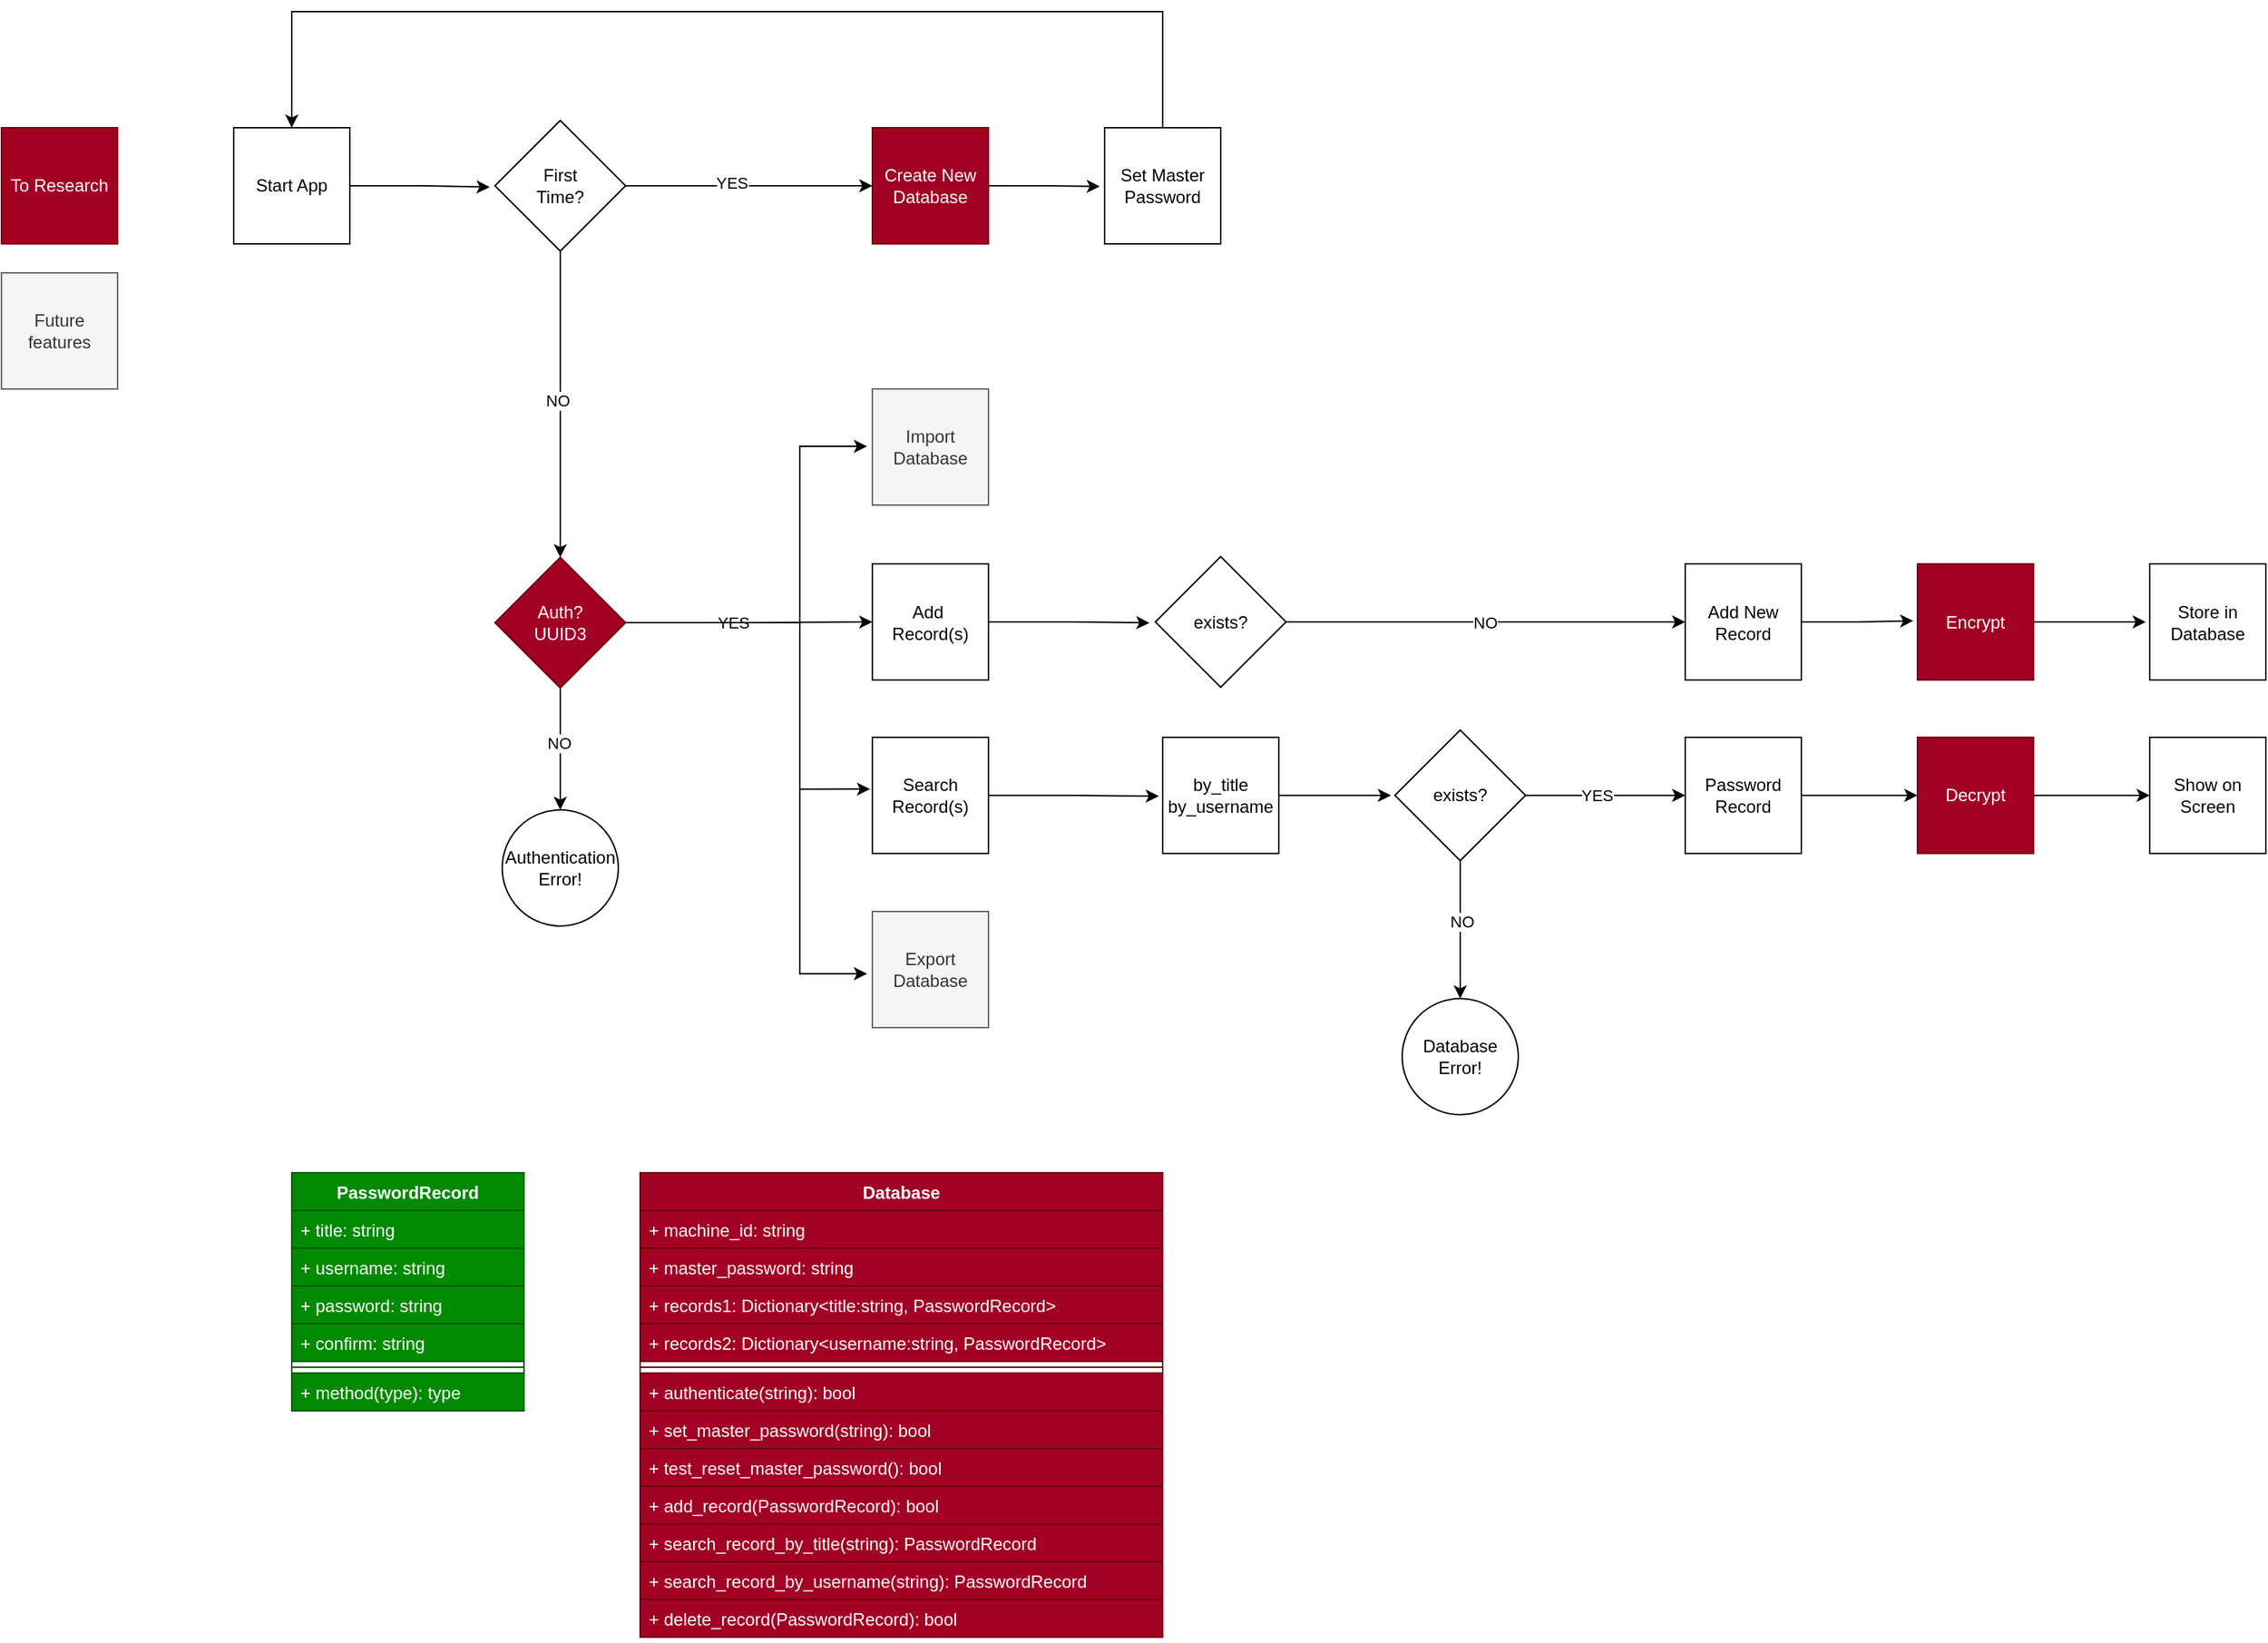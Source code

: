 <mxfile>
    <diagram name="Page-1" id="Cv3YOdcuJNcbwwFZrNBa">
        <mxGraphModel dx="1427" dy="-216" grid="1" gridSize="10" guides="1" tooltips="1" connect="1" arrows="1" fold="1" page="1" pageScale="1" pageWidth="1169" pageHeight="827" math="0" shadow="0">
            <root>
                <mxCell id="0"/>
                <mxCell id="1" parent="0"/>
                <mxCell id="9SKqTit1ZYMC5olBR_RQ-48" value="Start App" style="whiteSpace=wrap;html=1;aspect=fixed;" parent="1" vertex="1">
                    <mxGeometry y="960" width="80" height="80" as="geometry"/>
                </mxCell>
                <mxCell id="9SKqTit1ZYMC5olBR_RQ-61" style="edgeStyle=orthogonalEdgeStyle;rounded=0;orthogonalLoop=1;jettySize=auto;html=1;entryX=0;entryY=0.5;entryDx=0;entryDy=0;" parent="1" source="9SKqTit1ZYMC5olBR_RQ-52" target="9SKqTit1ZYMC5olBR_RQ-59" edge="1">
                    <mxGeometry relative="1" as="geometry"/>
                </mxCell>
                <mxCell id="9SKqTit1ZYMC5olBR_RQ-94" value="YES" style="edgeLabel;html=1;align=center;verticalAlign=middle;resizable=0;points=[];" parent="9SKqTit1ZYMC5olBR_RQ-61" vertex="1" connectable="0">
                    <mxGeometry x="-0.149" y="2" relative="1" as="geometry">
                        <mxPoint as="offset"/>
                    </mxGeometry>
                </mxCell>
                <mxCell id="9SKqTit1ZYMC5olBR_RQ-98" style="edgeStyle=orthogonalEdgeStyle;rounded=0;orthogonalLoop=1;jettySize=auto;html=1;entryX=0.5;entryY=0;entryDx=0;entryDy=0;" parent="1" source="9SKqTit1ZYMC5olBR_RQ-52" target="9SKqTit1ZYMC5olBR_RQ-97" edge="1">
                    <mxGeometry relative="1" as="geometry"/>
                </mxCell>
                <mxCell id="9SKqTit1ZYMC5olBR_RQ-99" value="NO" style="edgeLabel;html=1;align=center;verticalAlign=middle;resizable=0;points=[];" parent="9SKqTit1ZYMC5olBR_RQ-98" vertex="1" connectable="0">
                    <mxGeometry x="-0.029" y="-2" relative="1" as="geometry">
                        <mxPoint as="offset"/>
                    </mxGeometry>
                </mxCell>
                <mxCell id="9SKqTit1ZYMC5olBR_RQ-52" value="First&lt;br&gt;Time?" style="rhombus;whiteSpace=wrap;html=1;" parent="1" vertex="1">
                    <mxGeometry x="180" y="955" width="90" height="90" as="geometry"/>
                </mxCell>
                <mxCell id="9SKqTit1ZYMC5olBR_RQ-59" value="Create New&lt;br&gt;Database" style="whiteSpace=wrap;html=1;aspect=fixed;fillColor=#a20025;strokeColor=#6F0000;fontColor=#ffffff;" parent="1" vertex="1">
                    <mxGeometry x="440" y="960" width="80" height="80" as="geometry"/>
                </mxCell>
                <mxCell id="9SKqTit1ZYMC5olBR_RQ-64" style="edgeStyle=orthogonalEdgeStyle;rounded=0;orthogonalLoop=1;jettySize=auto;html=1;entryX=-0.04;entryY=0.51;entryDx=0;entryDy=0;entryPerimeter=0;" parent="1" source="9SKqTit1ZYMC5olBR_RQ-48" target="9SKqTit1ZYMC5olBR_RQ-52" edge="1">
                    <mxGeometry relative="1" as="geometry"/>
                </mxCell>
                <mxCell id="9SKqTit1ZYMC5olBR_RQ-65" value="Add&amp;nbsp; Record(s)" style="whiteSpace=wrap;html=1;aspect=fixed;" parent="1" vertex="1">
                    <mxGeometry x="440" y="1260.5" width="80" height="80" as="geometry"/>
                </mxCell>
                <mxCell id="9SKqTit1ZYMC5olBR_RQ-69" value="Import&lt;br&gt;Database" style="whiteSpace=wrap;html=1;aspect=fixed;fillColor=#f5f5f5;fontColor=#333333;strokeColor=#666666;" parent="1" vertex="1">
                    <mxGeometry x="440" y="1140" width="80" height="80" as="geometry"/>
                </mxCell>
                <mxCell id="9SKqTit1ZYMC5olBR_RQ-93" style="edgeStyle=orthogonalEdgeStyle;rounded=0;orthogonalLoop=1;jettySize=auto;html=1;entryX=0.5;entryY=0;entryDx=0;entryDy=0;" parent="1" source="9SKqTit1ZYMC5olBR_RQ-91" target="9SKqTit1ZYMC5olBR_RQ-48" edge="1">
                    <mxGeometry relative="1" as="geometry">
                        <Array as="points">
                            <mxPoint x="640" y="880"/>
                            <mxPoint x="40" y="880"/>
                        </Array>
                    </mxGeometry>
                </mxCell>
                <mxCell id="9SKqTit1ZYMC5olBR_RQ-91" value="Set Master&lt;br&gt;Password" style="whiteSpace=wrap;html=1;aspect=fixed;" parent="1" vertex="1">
                    <mxGeometry x="600" y="960" width="80" height="80" as="geometry"/>
                </mxCell>
                <mxCell id="9SKqTit1ZYMC5olBR_RQ-92" style="edgeStyle=orthogonalEdgeStyle;rounded=0;orthogonalLoop=1;jettySize=auto;html=1;entryX=-0.041;entryY=0.506;entryDx=0;entryDy=0;entryPerimeter=0;" parent="1" source="9SKqTit1ZYMC5olBR_RQ-59" target="9SKqTit1ZYMC5olBR_RQ-91" edge="1">
                    <mxGeometry relative="1" as="geometry"/>
                </mxCell>
                <mxCell id="9SKqTit1ZYMC5olBR_RQ-100" style="edgeStyle=orthogonalEdgeStyle;rounded=0;orthogonalLoop=1;jettySize=auto;html=1;entryX=0;entryY=0.5;entryDx=0;entryDy=0;" parent="1" source="9SKqTit1ZYMC5olBR_RQ-97" target="9SKqTit1ZYMC5olBR_RQ-65" edge="1">
                    <mxGeometry relative="1" as="geometry"/>
                </mxCell>
                <mxCell id="9SKqTit1ZYMC5olBR_RQ-104" style="edgeStyle=orthogonalEdgeStyle;rounded=0;orthogonalLoop=1;jettySize=auto;html=1;entryX=0.5;entryY=0;entryDx=0;entryDy=0;" parent="1" source="9SKqTit1ZYMC5olBR_RQ-97" target="9SKqTit1ZYMC5olBR_RQ-103" edge="1">
                    <mxGeometry relative="1" as="geometry"/>
                </mxCell>
                <mxCell id="9SKqTit1ZYMC5olBR_RQ-105" value="NO" style="edgeLabel;html=1;align=center;verticalAlign=middle;resizable=0;points=[];" parent="9SKqTit1ZYMC5olBR_RQ-104" vertex="1" connectable="0">
                    <mxGeometry x="-0.094" y="-1" relative="1" as="geometry">
                        <mxPoint as="offset"/>
                    </mxGeometry>
                </mxCell>
                <mxCell id="9SKqTit1ZYMC5olBR_RQ-97" value="Auth?&lt;br&gt;UUID3" style="rhombus;whiteSpace=wrap;html=1;fillColor=#a20025;strokeColor=#6F0000;fontColor=#ffffff;" parent="1" vertex="1">
                    <mxGeometry x="180" y="1256" width="90" height="90" as="geometry"/>
                </mxCell>
                <mxCell id="9SKqTit1ZYMC5olBR_RQ-101" style="edgeStyle=orthogonalEdgeStyle;rounded=0;orthogonalLoop=1;jettySize=auto;html=1;entryX=-0.046;entryY=0.494;entryDx=0;entryDy=0;entryPerimeter=0;" parent="1" source="9SKqTit1ZYMC5olBR_RQ-97" target="9SKqTit1ZYMC5olBR_RQ-69" edge="1">
                    <mxGeometry relative="1" as="geometry">
                        <Array as="points">
                            <mxPoint x="390" y="1301"/>
                            <mxPoint x="390" y="1179"/>
                        </Array>
                    </mxGeometry>
                </mxCell>
                <mxCell id="9SKqTit1ZYMC5olBR_RQ-102" value="YES" style="edgeLabel;html=1;align=center;verticalAlign=middle;resizable=0;points=[];" parent="9SKqTit1ZYMC5olBR_RQ-101" vertex="1" connectable="0">
                    <mxGeometry x="-0.489" relative="1" as="geometry">
                        <mxPoint as="offset"/>
                    </mxGeometry>
                </mxCell>
                <mxCell id="9SKqTit1ZYMC5olBR_RQ-103" value="Authentication&lt;br&gt;Error!" style="ellipse;whiteSpace=wrap;html=1;" parent="1" vertex="1">
                    <mxGeometry x="185" y="1430" width="80" height="80" as="geometry"/>
                </mxCell>
                <mxCell id="9SKqTit1ZYMC5olBR_RQ-106" value="Search&lt;br&gt;Record(s)" style="whiteSpace=wrap;html=1;aspect=fixed;" parent="1" vertex="1">
                    <mxGeometry x="440" y="1380" width="80" height="80" as="geometry"/>
                </mxCell>
                <mxCell id="9SKqTit1ZYMC5olBR_RQ-107" style="edgeStyle=orthogonalEdgeStyle;rounded=0;orthogonalLoop=1;jettySize=auto;html=1;entryX=-0.02;entryY=0.446;entryDx=0;entryDy=0;entryPerimeter=0;" parent="1" source="9SKqTit1ZYMC5olBR_RQ-97" target="9SKqTit1ZYMC5olBR_RQ-106" edge="1">
                    <mxGeometry relative="1" as="geometry">
                        <Array as="points">
                            <mxPoint x="390" y="1301"/>
                            <mxPoint x="390" y="1416"/>
                        </Array>
                    </mxGeometry>
                </mxCell>
                <mxCell id="9SKqTit1ZYMC5olBR_RQ-109" value="Export Database" style="whiteSpace=wrap;html=1;aspect=fixed;fillColor=#f5f5f5;fontColor=#333333;strokeColor=#666666;" parent="1" vertex="1">
                    <mxGeometry x="440" y="1500" width="80" height="80" as="geometry"/>
                </mxCell>
                <mxCell id="9SKqTit1ZYMC5olBR_RQ-110" style="edgeStyle=orthogonalEdgeStyle;rounded=0;orthogonalLoop=1;jettySize=auto;html=1;entryX=-0.046;entryY=0.536;entryDx=0;entryDy=0;entryPerimeter=0;" parent="1" source="9SKqTit1ZYMC5olBR_RQ-97" target="9SKqTit1ZYMC5olBR_RQ-109" edge="1">
                    <mxGeometry relative="1" as="geometry">
                        <Array as="points">
                            <mxPoint x="390" y="1301"/>
                            <mxPoint x="390" y="1543"/>
                        </Array>
                    </mxGeometry>
                </mxCell>
                <mxCell id="9SKqTit1ZYMC5olBR_RQ-112" value="PasswordRecord" style="swimlane;fontStyle=1;align=center;verticalAlign=top;childLayout=stackLayout;horizontal=1;startSize=26;horizontalStack=0;resizeParent=1;resizeParentMax=0;resizeLast=0;collapsible=1;marginBottom=0;whiteSpace=wrap;html=1;fillColor=#008a00;fontColor=#ffffff;strokeColor=#005700;" parent="1" vertex="1">
                    <mxGeometry x="40" y="1680" width="160" height="138" as="geometry"/>
                </mxCell>
                <mxCell id="9SKqTit1ZYMC5olBR_RQ-125" value="+ title: string" style="text;align=left;verticalAlign=top;spacingLeft=4;spacingRight=4;overflow=hidden;rotatable=0;points=[[0,0.5],[1,0.5]];portConstraint=eastwest;whiteSpace=wrap;html=1;fillColor=#008a00;fontColor=#ffffff;strokeColor=#005700;" parent="9SKqTit1ZYMC5olBR_RQ-112" vertex="1">
                    <mxGeometry y="26" width="160" height="26" as="geometry"/>
                </mxCell>
                <mxCell id="9SKqTit1ZYMC5olBR_RQ-113" value="+ username: string" style="text;align=left;verticalAlign=top;spacingLeft=4;spacingRight=4;overflow=hidden;rotatable=0;points=[[0,0.5],[1,0.5]];portConstraint=eastwest;whiteSpace=wrap;html=1;fillColor=#008a00;fontColor=#ffffff;strokeColor=#005700;" parent="9SKqTit1ZYMC5olBR_RQ-112" vertex="1">
                    <mxGeometry y="52" width="160" height="26" as="geometry"/>
                </mxCell>
                <mxCell id="9SKqTit1ZYMC5olBR_RQ-116" value="+ password: string" style="text;align=left;verticalAlign=top;spacingLeft=4;spacingRight=4;overflow=hidden;rotatable=0;points=[[0,0.5],[1,0.5]];portConstraint=eastwest;whiteSpace=wrap;html=1;fillColor=#008a00;fontColor=#ffffff;strokeColor=#005700;" parent="9SKqTit1ZYMC5olBR_RQ-112" vertex="1">
                    <mxGeometry y="78" width="160" height="26" as="geometry"/>
                </mxCell>
                <mxCell id="9SKqTit1ZYMC5olBR_RQ-117" value="+ confirm: string" style="text;align=left;verticalAlign=top;spacingLeft=4;spacingRight=4;overflow=hidden;rotatable=0;points=[[0,0.5],[1,0.5]];portConstraint=eastwest;whiteSpace=wrap;html=1;fillColor=#008a00;fontColor=#ffffff;strokeColor=#005700;" parent="9SKqTit1ZYMC5olBR_RQ-112" vertex="1">
                    <mxGeometry y="104" width="160" height="26" as="geometry"/>
                </mxCell>
                <mxCell id="9SKqTit1ZYMC5olBR_RQ-114" value="" style="line;strokeWidth=1;align=left;verticalAlign=middle;spacingTop=-1;spacingLeft=3;spacingRight=3;rotatable=0;labelPosition=right;points=[];portConstraint=eastwest;fillColor=#008a00;fontColor=#ffffff;strokeColor=#005700;" parent="9SKqTit1ZYMC5olBR_RQ-112" vertex="1">
                    <mxGeometry y="130" width="160" height="8" as="geometry"/>
                </mxCell>
                <mxCell id="9SKqTit1ZYMC5olBR_RQ-134" value="Database" style="swimlane;fontStyle=1;align=center;verticalAlign=top;childLayout=stackLayout;horizontal=1;startSize=26;horizontalStack=0;resizeParent=1;resizeParentMax=0;resizeLast=0;collapsible=1;marginBottom=0;whiteSpace=wrap;html=1;fillColor=#a20025;strokeColor=#6F0000;fontColor=#ffffff;" parent="1" vertex="1">
                    <mxGeometry x="280" y="1680" width="360" height="320" as="geometry"/>
                </mxCell>
                <mxCell id="9SKqTit1ZYMC5olBR_RQ-135" value="+ machine_id: string" style="text;strokeColor=#6F0000;fillColor=#a20025;align=left;verticalAlign=top;spacingLeft=4;spacingRight=4;overflow=hidden;rotatable=0;points=[[0,0.5],[1,0.5]];portConstraint=eastwest;whiteSpace=wrap;html=1;fontColor=#ffffff;" parent="9SKqTit1ZYMC5olBR_RQ-134" vertex="1">
                    <mxGeometry y="26" width="360" height="26" as="geometry"/>
                </mxCell>
                <mxCell id="9SKqTit1ZYMC5olBR_RQ-136" value="+ master_password: string" style="text;strokeColor=#6F0000;fillColor=#a20025;align=left;verticalAlign=top;spacingLeft=4;spacingRight=4;overflow=hidden;rotatable=0;points=[[0,0.5],[1,0.5]];portConstraint=eastwest;whiteSpace=wrap;html=1;fontColor=#ffffff;" parent="9SKqTit1ZYMC5olBR_RQ-134" vertex="1">
                    <mxGeometry y="52" width="360" height="26" as="geometry"/>
                </mxCell>
                <mxCell id="9SKqTit1ZYMC5olBR_RQ-138" value="+ records1: Dictionary&amp;lt;title:string, PasswordRecord&amp;gt;" style="text;strokeColor=#6F0000;fillColor=#a20025;align=left;verticalAlign=top;spacingLeft=4;spacingRight=4;overflow=hidden;rotatable=0;points=[[0,0.5],[1,0.5]];portConstraint=eastwest;whiteSpace=wrap;html=1;fontColor=#ffffff;" parent="9SKqTit1ZYMC5olBR_RQ-134" vertex="1">
                    <mxGeometry y="78" width="360" height="26" as="geometry"/>
                </mxCell>
                <mxCell id="9SKqTit1ZYMC5olBR_RQ-145" value="+ records2: Dictionary&amp;lt;username:string, PasswordRecord&amp;gt;" style="text;strokeColor=#6F0000;fillColor=#a20025;align=left;verticalAlign=top;spacingLeft=4;spacingRight=4;overflow=hidden;rotatable=0;points=[[0,0.5],[1,0.5]];portConstraint=eastwest;whiteSpace=wrap;html=1;fontColor=#ffffff;" parent="9SKqTit1ZYMC5olBR_RQ-134" vertex="1">
                    <mxGeometry y="104" width="360" height="26" as="geometry"/>
                </mxCell>
                <mxCell id="9SKqTit1ZYMC5olBR_RQ-139" value="" style="line;strokeWidth=1;fillColor=#a20025;align=left;verticalAlign=middle;spacingTop=-1;spacingLeft=3;spacingRight=3;rotatable=0;labelPosition=right;points=[];portConstraint=eastwest;strokeColor=#6F0000;fontColor=#ffffff;" parent="9SKqTit1ZYMC5olBR_RQ-134" vertex="1">
                    <mxGeometry y="130" width="360" height="8" as="geometry"/>
                </mxCell>
                <mxCell id="9SKqTit1ZYMC5olBR_RQ-140" value="+ authenticate(string): bool" style="text;strokeColor=#6F0000;fillColor=#a20025;align=left;verticalAlign=top;spacingLeft=4;spacingRight=4;overflow=hidden;rotatable=0;points=[[0,0.5],[1,0.5]];portConstraint=eastwest;whiteSpace=wrap;html=1;fontColor=#ffffff;" parent="9SKqTit1ZYMC5olBR_RQ-134" vertex="1">
                    <mxGeometry y="138" width="360" height="26" as="geometry"/>
                </mxCell>
                <mxCell id="9SKqTit1ZYMC5olBR_RQ-146" value="+ set_master_password(string): bool" style="text;strokeColor=#6F0000;fillColor=#a20025;align=left;verticalAlign=top;spacingLeft=4;spacingRight=4;overflow=hidden;rotatable=0;points=[[0,0.5],[1,0.5]];portConstraint=eastwest;whiteSpace=wrap;html=1;fontColor=#ffffff;" parent="9SKqTit1ZYMC5olBR_RQ-134" vertex="1">
                    <mxGeometry y="164" width="360" height="26" as="geometry"/>
                </mxCell>
                <mxCell id="9SKqTit1ZYMC5olBR_RQ-147" value="+ test_reset_master_password(): bool" style="text;strokeColor=#6F0000;fillColor=#a20025;align=left;verticalAlign=top;spacingLeft=4;spacingRight=4;overflow=hidden;rotatable=0;points=[[0,0.5],[1,0.5]];portConstraint=eastwest;whiteSpace=wrap;html=1;fontColor=#ffffff;" parent="9SKqTit1ZYMC5olBR_RQ-134" vertex="1">
                    <mxGeometry y="190" width="360" height="26" as="geometry"/>
                </mxCell>
                <mxCell id="9SKqTit1ZYMC5olBR_RQ-141" value="+ add_record(PasswordRecord): bool" style="text;strokeColor=#6F0000;fillColor=#a20025;align=left;verticalAlign=top;spacingLeft=4;spacingRight=4;overflow=hidden;rotatable=0;points=[[0,0.5],[1,0.5]];portConstraint=eastwest;whiteSpace=wrap;html=1;fontColor=#ffffff;" parent="9SKqTit1ZYMC5olBR_RQ-134" vertex="1">
                    <mxGeometry y="216" width="360" height="26" as="geometry"/>
                </mxCell>
                <mxCell id="9SKqTit1ZYMC5olBR_RQ-143" value="+ search_record_by_title(string): PasswordRecord" style="text;strokeColor=#6F0000;fillColor=#a20025;align=left;verticalAlign=top;spacingLeft=4;spacingRight=4;overflow=hidden;rotatable=0;points=[[0,0.5],[1,0.5]];portConstraint=eastwest;whiteSpace=wrap;html=1;fontColor=#ffffff;" parent="9SKqTit1ZYMC5olBR_RQ-134" vertex="1">
                    <mxGeometry y="242" width="360" height="26" as="geometry"/>
                </mxCell>
                <mxCell id="9SKqTit1ZYMC5olBR_RQ-142" value="+ search_record_by_username(string): PasswordRecord" style="text;strokeColor=#6F0000;fillColor=#a20025;align=left;verticalAlign=top;spacingLeft=4;spacingRight=4;overflow=hidden;rotatable=0;points=[[0,0.5],[1,0.5]];portConstraint=eastwest;whiteSpace=wrap;html=1;fontColor=#ffffff;" parent="9SKqTit1ZYMC5olBR_RQ-134" vertex="1">
                    <mxGeometry y="268" width="360" height="26" as="geometry"/>
                </mxCell>
                <mxCell id="9SKqTit1ZYMC5olBR_RQ-144" value="+ delete_record(PasswordRecord): bool" style="text;strokeColor=#6F0000;fillColor=#a20025;align=left;verticalAlign=top;spacingLeft=4;spacingRight=4;overflow=hidden;rotatable=0;points=[[0,0.5],[1,0.5]];portConstraint=eastwest;whiteSpace=wrap;html=1;fontColor=#ffffff;" parent="9SKqTit1ZYMC5olBR_RQ-134" vertex="1">
                    <mxGeometry y="294" width="360" height="26" as="geometry"/>
                </mxCell>
                <mxCell id="9SKqTit1ZYMC5olBR_RQ-148" value="by_title&lt;br&gt;by_username" style="whiteSpace=wrap;html=1;aspect=fixed;" parent="1" vertex="1">
                    <mxGeometry x="640" y="1380" width="80" height="80" as="geometry"/>
                </mxCell>
                <mxCell id="9SKqTit1ZYMC5olBR_RQ-149" style="edgeStyle=orthogonalEdgeStyle;rounded=0;orthogonalLoop=1;jettySize=auto;html=1;entryX=-0.033;entryY=0.507;entryDx=0;entryDy=0;entryPerimeter=0;" parent="1" source="9SKqTit1ZYMC5olBR_RQ-106" target="9SKqTit1ZYMC5olBR_RQ-148" edge="1">
                    <mxGeometry relative="1" as="geometry"/>
                </mxCell>
                <mxCell id="9SKqTit1ZYMC5olBR_RQ-154" style="edgeStyle=orthogonalEdgeStyle;rounded=0;orthogonalLoop=1;jettySize=auto;html=1;entryX=0;entryY=0.5;entryDx=0;entryDy=0;" parent="1" source="9SKqTit1ZYMC5olBR_RQ-151" target="9SKqTit1ZYMC5olBR_RQ-153" edge="1">
                    <mxGeometry relative="1" as="geometry"/>
                </mxCell>
                <mxCell id="9SKqTit1ZYMC5olBR_RQ-159" value="YES" style="edgeLabel;html=1;align=center;verticalAlign=middle;resizable=0;points=[];" parent="9SKqTit1ZYMC5olBR_RQ-154" vertex="1" connectable="0">
                    <mxGeometry x="-0.11" relative="1" as="geometry">
                        <mxPoint as="offset"/>
                    </mxGeometry>
                </mxCell>
                <mxCell id="9SKqTit1ZYMC5olBR_RQ-157" style="edgeStyle=orthogonalEdgeStyle;rounded=0;orthogonalLoop=1;jettySize=auto;html=1;entryX=0.5;entryY=0;entryDx=0;entryDy=0;" parent="1" source="9SKqTit1ZYMC5olBR_RQ-151" target="9SKqTit1ZYMC5olBR_RQ-155" edge="1">
                    <mxGeometry relative="1" as="geometry"/>
                </mxCell>
                <mxCell id="9SKqTit1ZYMC5olBR_RQ-158" value="NO" style="edgeLabel;html=1;align=center;verticalAlign=middle;resizable=0;points=[];" parent="9SKqTit1ZYMC5olBR_RQ-157" vertex="1" connectable="0">
                    <mxGeometry x="-0.119" y="1" relative="1" as="geometry">
                        <mxPoint as="offset"/>
                    </mxGeometry>
                </mxCell>
                <mxCell id="9SKqTit1ZYMC5olBR_RQ-151" value="exists?" style="rhombus;whiteSpace=wrap;html=1;" parent="1" vertex="1">
                    <mxGeometry x="800" y="1375" width="90" height="90" as="geometry"/>
                </mxCell>
                <mxCell id="9SKqTit1ZYMC5olBR_RQ-152" style="edgeStyle=orthogonalEdgeStyle;rounded=0;orthogonalLoop=1;jettySize=auto;html=1;entryX=-0.03;entryY=0.5;entryDx=0;entryDy=0;entryPerimeter=0;" parent="1" source="9SKqTit1ZYMC5olBR_RQ-148" target="9SKqTit1ZYMC5olBR_RQ-151" edge="1">
                    <mxGeometry relative="1" as="geometry"/>
                </mxCell>
                <mxCell id="9SKqTit1ZYMC5olBR_RQ-174" style="edgeStyle=orthogonalEdgeStyle;rounded=0;orthogonalLoop=1;jettySize=auto;html=1;entryX=0;entryY=0.5;entryDx=0;entryDy=0;" parent="1" source="9SKqTit1ZYMC5olBR_RQ-153" target="9SKqTit1ZYMC5olBR_RQ-173" edge="1">
                    <mxGeometry relative="1" as="geometry"/>
                </mxCell>
                <mxCell id="9SKqTit1ZYMC5olBR_RQ-153" value="Password&lt;br&gt;Record" style="whiteSpace=wrap;html=1;aspect=fixed;" parent="1" vertex="1">
                    <mxGeometry x="1000" y="1380" width="80" height="80" as="geometry"/>
                </mxCell>
                <mxCell id="9SKqTit1ZYMC5olBR_RQ-155" value="Database&lt;br&gt;Error!" style="ellipse;whiteSpace=wrap;html=1;" parent="1" vertex="1">
                    <mxGeometry x="805" y="1560" width="80" height="80" as="geometry"/>
                </mxCell>
                <mxCell id="9SKqTit1ZYMC5olBR_RQ-165" style="edgeStyle=orthogonalEdgeStyle;rounded=0;orthogonalLoop=1;jettySize=auto;html=1;entryX=0;entryY=0.5;entryDx=0;entryDy=0;" parent="1" source="9SKqTit1ZYMC5olBR_RQ-160" target="9SKqTit1ZYMC5olBR_RQ-164" edge="1">
                    <mxGeometry relative="1" as="geometry"/>
                </mxCell>
                <mxCell id="9SKqTit1ZYMC5olBR_RQ-166" value="NO" style="edgeLabel;html=1;align=center;verticalAlign=middle;resizable=0;points=[];" parent="9SKqTit1ZYMC5olBR_RQ-165" vertex="1" connectable="0">
                    <mxGeometry x="-0.009" relative="1" as="geometry">
                        <mxPoint as="offset"/>
                    </mxGeometry>
                </mxCell>
                <mxCell id="9SKqTit1ZYMC5olBR_RQ-160" value="exists?" style="rhombus;whiteSpace=wrap;html=1;" parent="1" vertex="1">
                    <mxGeometry x="635" y="1255.5" width="90" height="90" as="geometry"/>
                </mxCell>
                <mxCell id="9SKqTit1ZYMC5olBR_RQ-161" style="edgeStyle=orthogonalEdgeStyle;rounded=0;orthogonalLoop=1;jettySize=auto;html=1;entryX=-0.046;entryY=0.507;entryDx=0;entryDy=0;entryPerimeter=0;" parent="1" source="9SKqTit1ZYMC5olBR_RQ-65" target="9SKqTit1ZYMC5olBR_RQ-160" edge="1">
                    <mxGeometry relative="1" as="geometry"/>
                </mxCell>
                <mxCell id="9SKqTit1ZYMC5olBR_RQ-164" value="Add New&lt;br&gt;Record" style="whiteSpace=wrap;html=1;aspect=fixed;" parent="1" vertex="1">
                    <mxGeometry x="1000" y="1260.5" width="80" height="80" as="geometry"/>
                </mxCell>
                <mxCell id="9SKqTit1ZYMC5olBR_RQ-168" value="Encrypt" style="whiteSpace=wrap;html=1;aspect=fixed;fillColor=#a20025;strokeColor=#6F0000;fontColor=#ffffff;" parent="1" vertex="1">
                    <mxGeometry x="1160" y="1260.5" width="80" height="80" as="geometry"/>
                </mxCell>
                <mxCell id="9SKqTit1ZYMC5olBR_RQ-169" value="Store in&lt;br&gt;Database" style="whiteSpace=wrap;html=1;aspect=fixed;" parent="1" vertex="1">
                    <mxGeometry x="1320" y="1260.5" width="80" height="80" as="geometry"/>
                </mxCell>
                <mxCell id="9SKqTit1ZYMC5olBR_RQ-171" style="edgeStyle=orthogonalEdgeStyle;rounded=0;orthogonalLoop=1;jettySize=auto;html=1;entryX=-0.036;entryY=0.49;entryDx=0;entryDy=0;entryPerimeter=0;" parent="1" source="9SKqTit1ZYMC5olBR_RQ-164" target="9SKqTit1ZYMC5olBR_RQ-168" edge="1">
                    <mxGeometry relative="1" as="geometry"/>
                </mxCell>
                <mxCell id="9SKqTit1ZYMC5olBR_RQ-172" style="edgeStyle=orthogonalEdgeStyle;rounded=0;orthogonalLoop=1;jettySize=auto;html=1;entryX=-0.034;entryY=0.5;entryDx=0;entryDy=0;entryPerimeter=0;" parent="1" source="9SKqTit1ZYMC5olBR_RQ-168" target="9SKqTit1ZYMC5olBR_RQ-169" edge="1">
                    <mxGeometry relative="1" as="geometry"/>
                </mxCell>
                <mxCell id="9SKqTit1ZYMC5olBR_RQ-176" style="edgeStyle=orthogonalEdgeStyle;rounded=0;orthogonalLoop=1;jettySize=auto;html=1;entryX=0;entryY=0.5;entryDx=0;entryDy=0;" parent="1" source="9SKqTit1ZYMC5olBR_RQ-173" target="9SKqTit1ZYMC5olBR_RQ-175" edge="1">
                    <mxGeometry relative="1" as="geometry"/>
                </mxCell>
                <mxCell id="9SKqTit1ZYMC5olBR_RQ-173" value="Decrypt" style="whiteSpace=wrap;html=1;aspect=fixed;fillColor=#a20025;strokeColor=#6F0000;fontColor=#ffffff;" parent="1" vertex="1">
                    <mxGeometry x="1160" y="1380" width="80" height="80" as="geometry"/>
                </mxCell>
                <mxCell id="9SKqTit1ZYMC5olBR_RQ-175" value="Show on&lt;br&gt;Screen" style="whiteSpace=wrap;html=1;aspect=fixed;" parent="1" vertex="1">
                    <mxGeometry x="1320" y="1380" width="80" height="80" as="geometry"/>
                </mxCell>
                <mxCell id="9SKqTit1ZYMC5olBR_RQ-177" value="To Research" style="whiteSpace=wrap;html=1;aspect=fixed;fillColor=#a20025;strokeColor=#6F0000;fontColor=#ffffff;" parent="1" vertex="1">
                    <mxGeometry x="-160" y="960" width="80" height="80" as="geometry"/>
                </mxCell>
                <mxCell id="9SKqTit1ZYMC5olBR_RQ-178" value="Future&lt;br&gt;features" style="whiteSpace=wrap;html=1;aspect=fixed;fillColor=#f5f5f5;fontColor=#333333;strokeColor=#666666;" parent="1" vertex="1">
                    <mxGeometry x="-160" y="1060" width="80" height="80" as="geometry"/>
                </mxCell>
                <mxCell id="9SKqTit1ZYMC5olBR_RQ-115" value="+ method(type): type" style="text;align=left;verticalAlign=top;spacingLeft=4;spacingRight=4;overflow=hidden;rotatable=0;points=[[0,0.5],[1,0.5]];portConstraint=eastwest;whiteSpace=wrap;html=1;fillColor=#008a00;fontColor=#ffffff;strokeColor=#005700;" parent="1" vertex="1">
                    <mxGeometry x="40" y="1818" width="160" height="26" as="geometry"/>
                </mxCell>
            </root>
        </mxGraphModel>
    </diagram>
</mxfile>